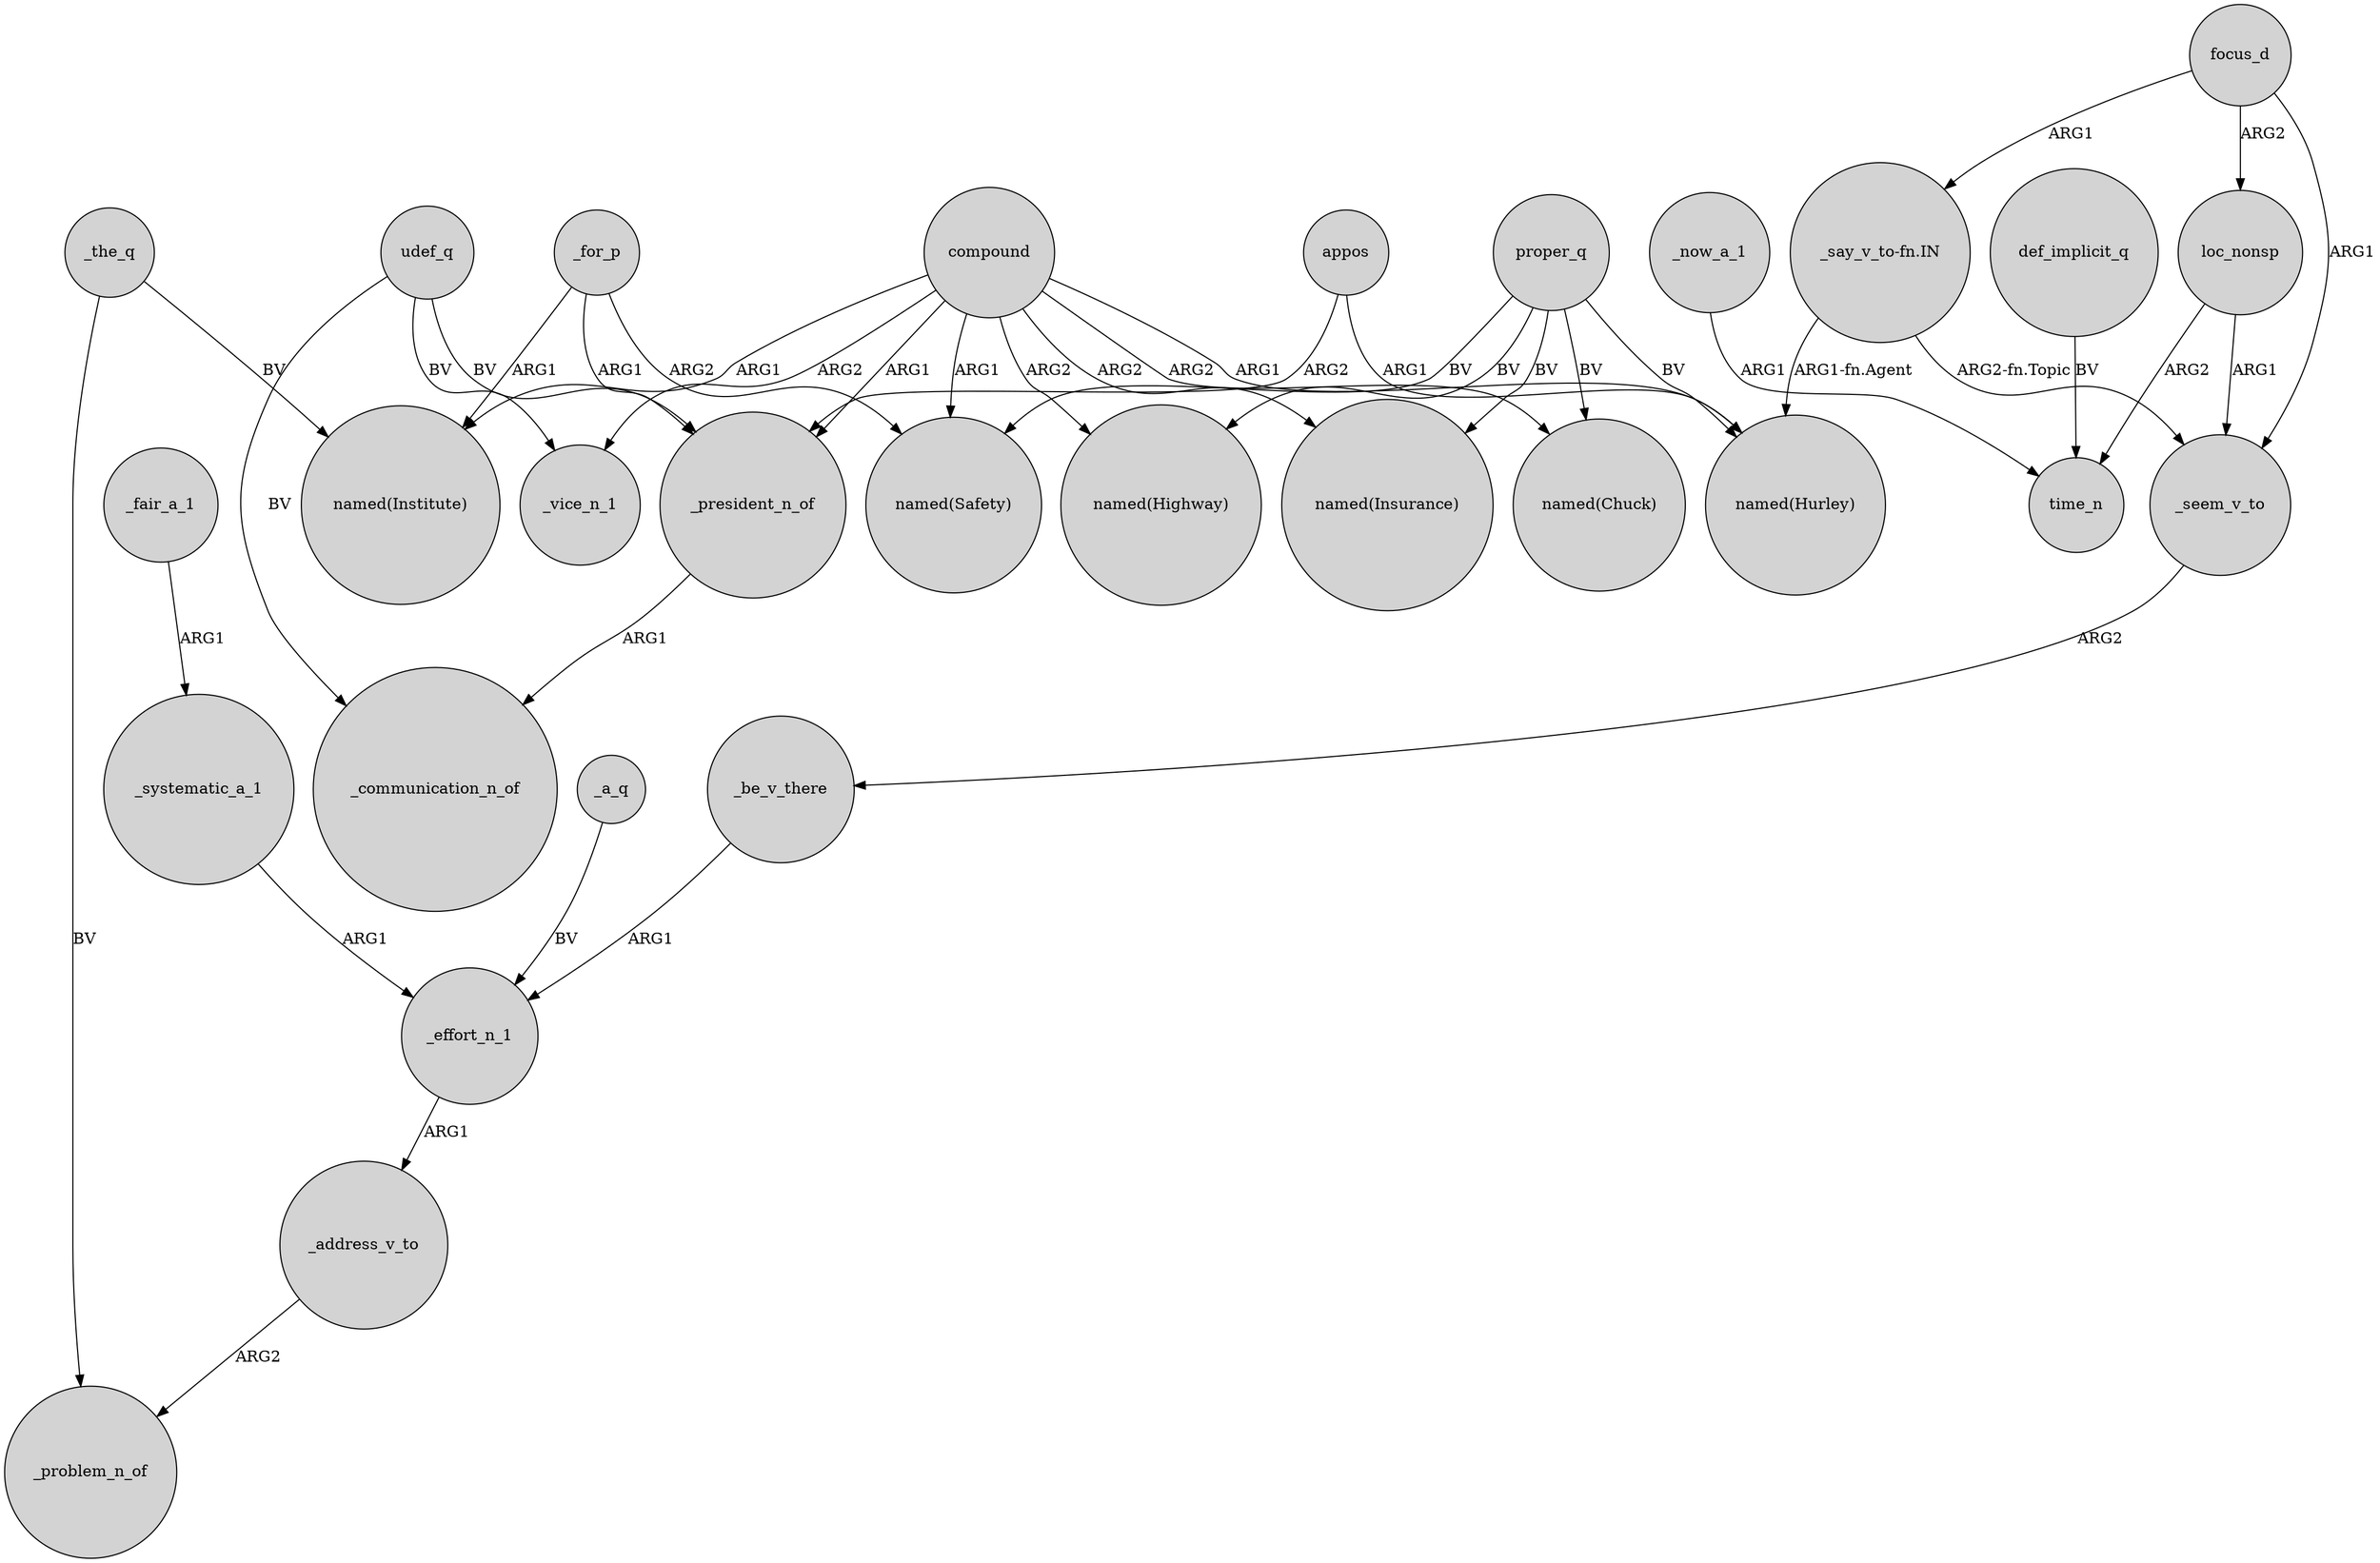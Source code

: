 digraph {
	node [shape=circle style=filled]
	focus_d -> loc_nonsp [label=ARG2]
	compound -> _vice_n_1 [label=ARG2]
	_seem_v_to -> _be_v_there [label=ARG2]
	compound -> "named(Chuck)" [label=ARG2]
	_effort_n_1 -> _address_v_to [label=ARG1]
	_fair_a_1 -> _systematic_a_1 [label=ARG1]
	_the_q -> _problem_n_of [label=BV]
	loc_nonsp -> _seem_v_to [label=ARG1]
	_address_v_to -> _problem_n_of [label=ARG2]
	udef_q -> _vice_n_1 [label=BV]
	"_say_v_to-fn.IN" -> "named(Hurley)" [label="ARG1-fn.Agent"]
	loc_nonsp -> time_n [label=ARG2]
	focus_d -> "_say_v_to-fn.IN" [label=ARG1]
	compound -> "named(Institute)" [label=ARG1]
	compound -> "named(Highway)" [label=ARG2]
	appos -> _president_n_of [label=ARG2]
	proper_q -> "named(Highway)" [label=BV]
	_be_v_there -> _effort_n_1 [label=ARG1]
	_the_q -> "named(Institute)" [label=BV]
	compound -> _president_n_of [label=ARG1]
	udef_q -> _president_n_of [label=BV]
	compound -> "named(Hurley)" [label=ARG1]
	compound -> "named(Insurance)" [label=ARG2]
	focus_d -> _seem_v_to [label=ARG1]
	_now_a_1 -> time_n [label=ARG1]
	_systematic_a_1 -> _effort_n_1 [label=ARG1]
	udef_q -> _communication_n_of [label=BV]
	compound -> "named(Safety)" [label=ARG1]
	_for_p -> "named(Safety)" [label=ARG2]
	appos -> "named(Hurley)" [label=ARG1]
	_a_q -> _effort_n_1 [label=BV]
	proper_q -> "named(Safety)" [label=BV]
	proper_q -> "named(Insurance)" [label=BV]
	_for_p -> _president_n_of [label=ARG1]
	proper_q -> "named(Hurley)" [label=BV]
	proper_q -> "named(Chuck)" [label=BV]
	"_say_v_to-fn.IN" -> _seem_v_to [label="ARG2-fn.Topic"]
	_for_p -> "named(Institute)" [label=ARG1]
	def_implicit_q -> time_n [label=BV]
	_president_n_of -> _communication_n_of [label=ARG1]
}
